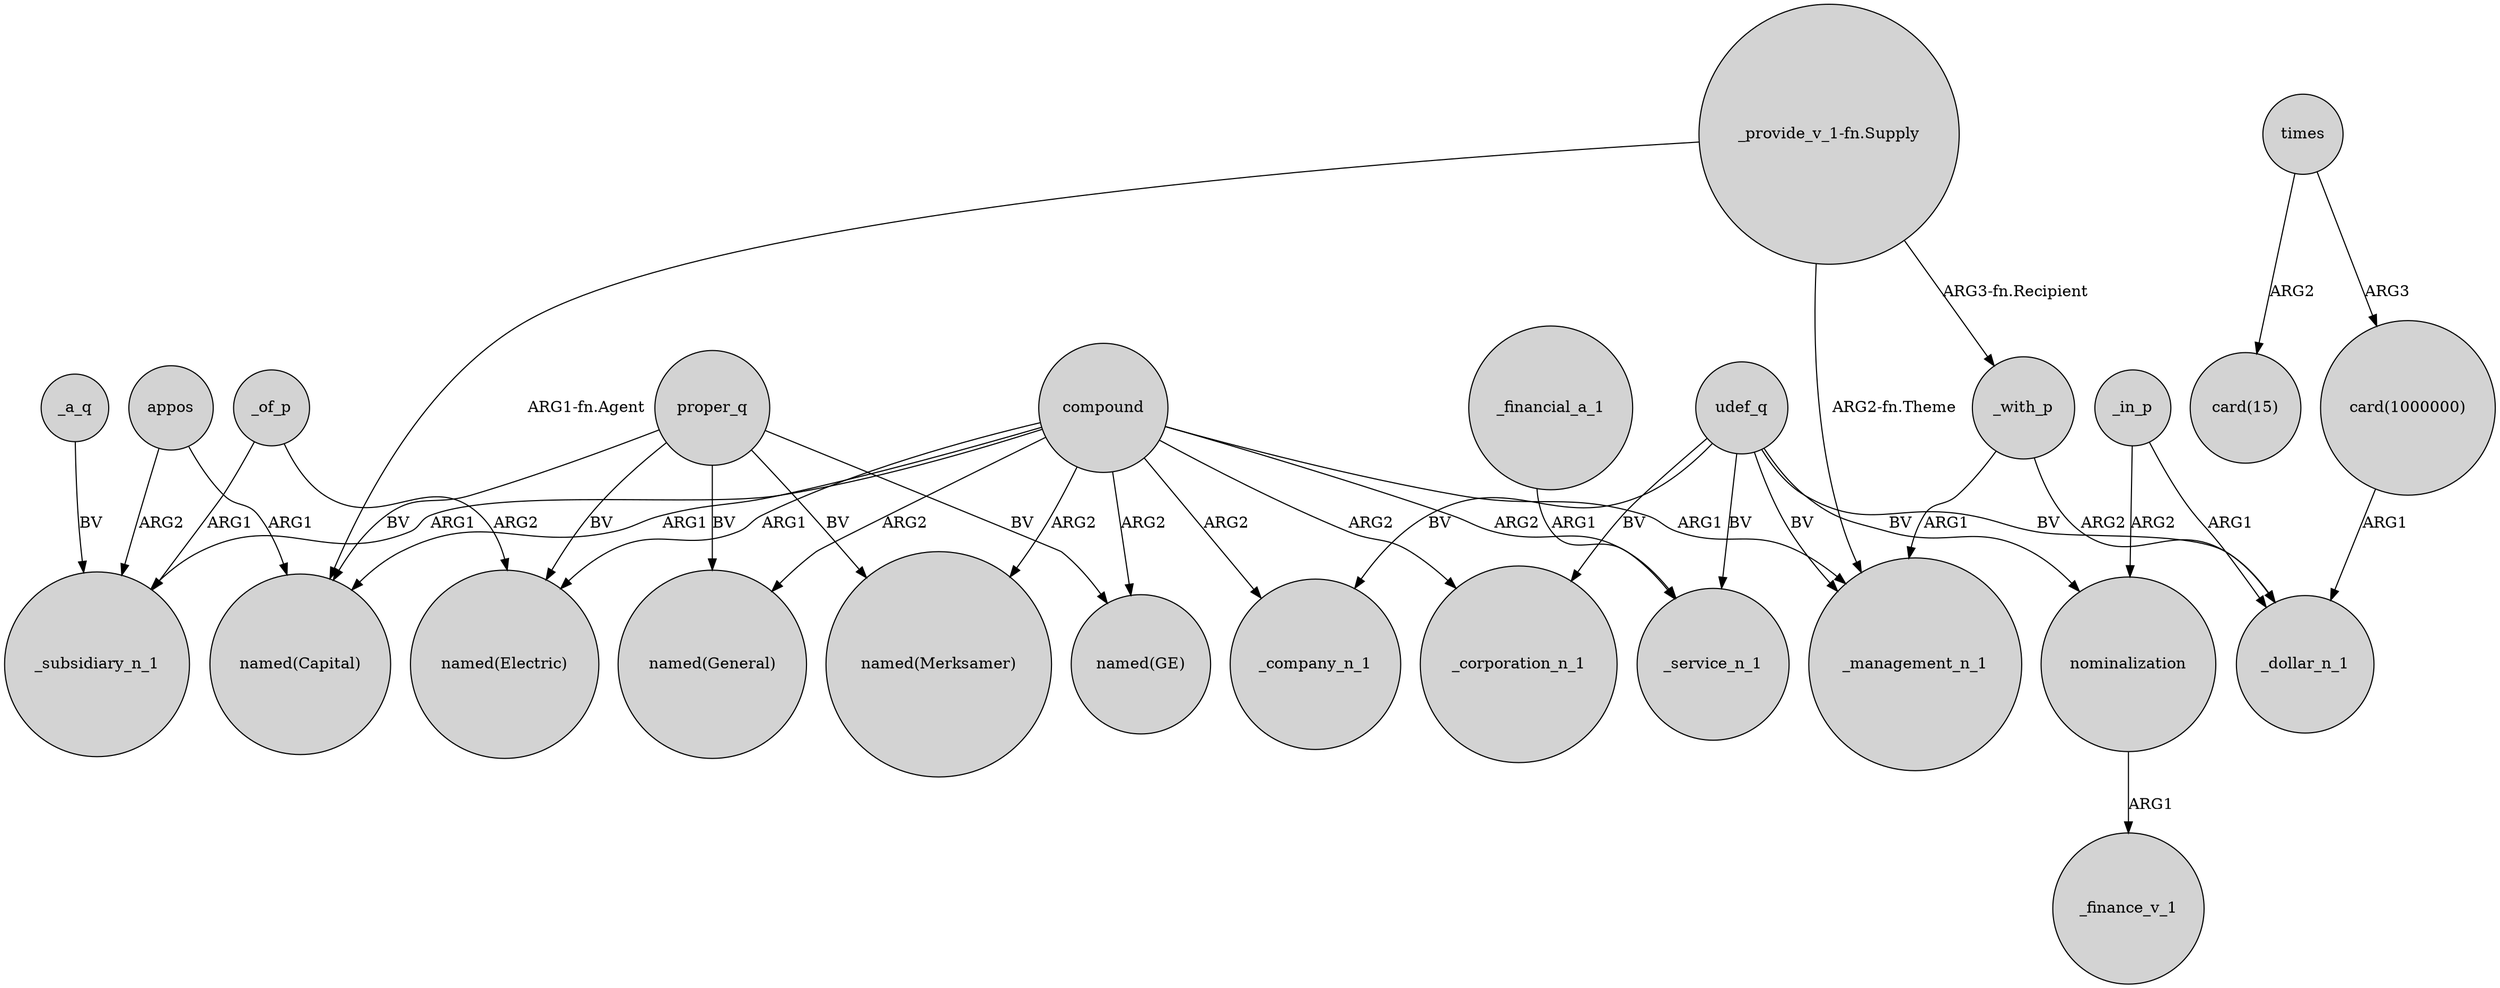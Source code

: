 digraph {
	node [shape=circle style=filled]
	"_provide_v_1-fn.Supply" -> _management_n_1 [label="ARG2-fn.Theme"]
	"card(1000000)" -> _dollar_n_1 [label=ARG1]
	_of_p -> _subsidiary_n_1 [label=ARG1]
	compound -> _service_n_1 [label=ARG2]
	appos -> _subsidiary_n_1 [label=ARG2]
	proper_q -> "named(Capital)" [label=BV]
	compound -> "named(GE)" [label=ARG2]
	proper_q -> "named(GE)" [label=BV]
	proper_q -> "named(General)" [label=BV]
	compound -> _company_n_1 [label=ARG2]
	_with_p -> _dollar_n_1 [label=ARG2]
	compound -> _corporation_n_1 [label=ARG2]
	compound -> "named(Electric)" [label=ARG1]
	appos -> "named(Capital)" [label=ARG1]
	times -> "card(15)" [label=ARG2]
	_financial_a_1 -> _service_n_1 [label=ARG1]
	"_provide_v_1-fn.Supply" -> _with_p [label="ARG3-fn.Recipient"]
	compound -> "named(Merksamer)" [label=ARG2]
	compound -> "named(General)" [label=ARG2]
	nominalization -> _finance_v_1 [label=ARG1]
	udef_q -> _management_n_1 [label=BV]
	compound -> _management_n_1 [label=ARG1]
	_a_q -> _subsidiary_n_1 [label=BV]
	udef_q -> _corporation_n_1 [label=BV]
	udef_q -> _service_n_1 [label=BV]
	times -> "card(1000000)" [label=ARG3]
	proper_q -> "named(Electric)" [label=BV]
	_with_p -> _management_n_1 [label=ARG1]
	udef_q -> nominalization [label=BV]
	compound -> _subsidiary_n_1 [label=ARG1]
	proper_q -> "named(Merksamer)" [label=BV]
	_in_p -> _dollar_n_1 [label=ARG1]
	_of_p -> "named(Electric)" [label=ARG2]
	_in_p -> nominalization [label=ARG2]
	"_provide_v_1-fn.Supply" -> "named(Capital)" [label="ARG1-fn.Agent"]
	udef_q -> _company_n_1 [label=BV]
	udef_q -> _dollar_n_1 [label=BV]
	compound -> "named(Capital)" [label=ARG1]
}
